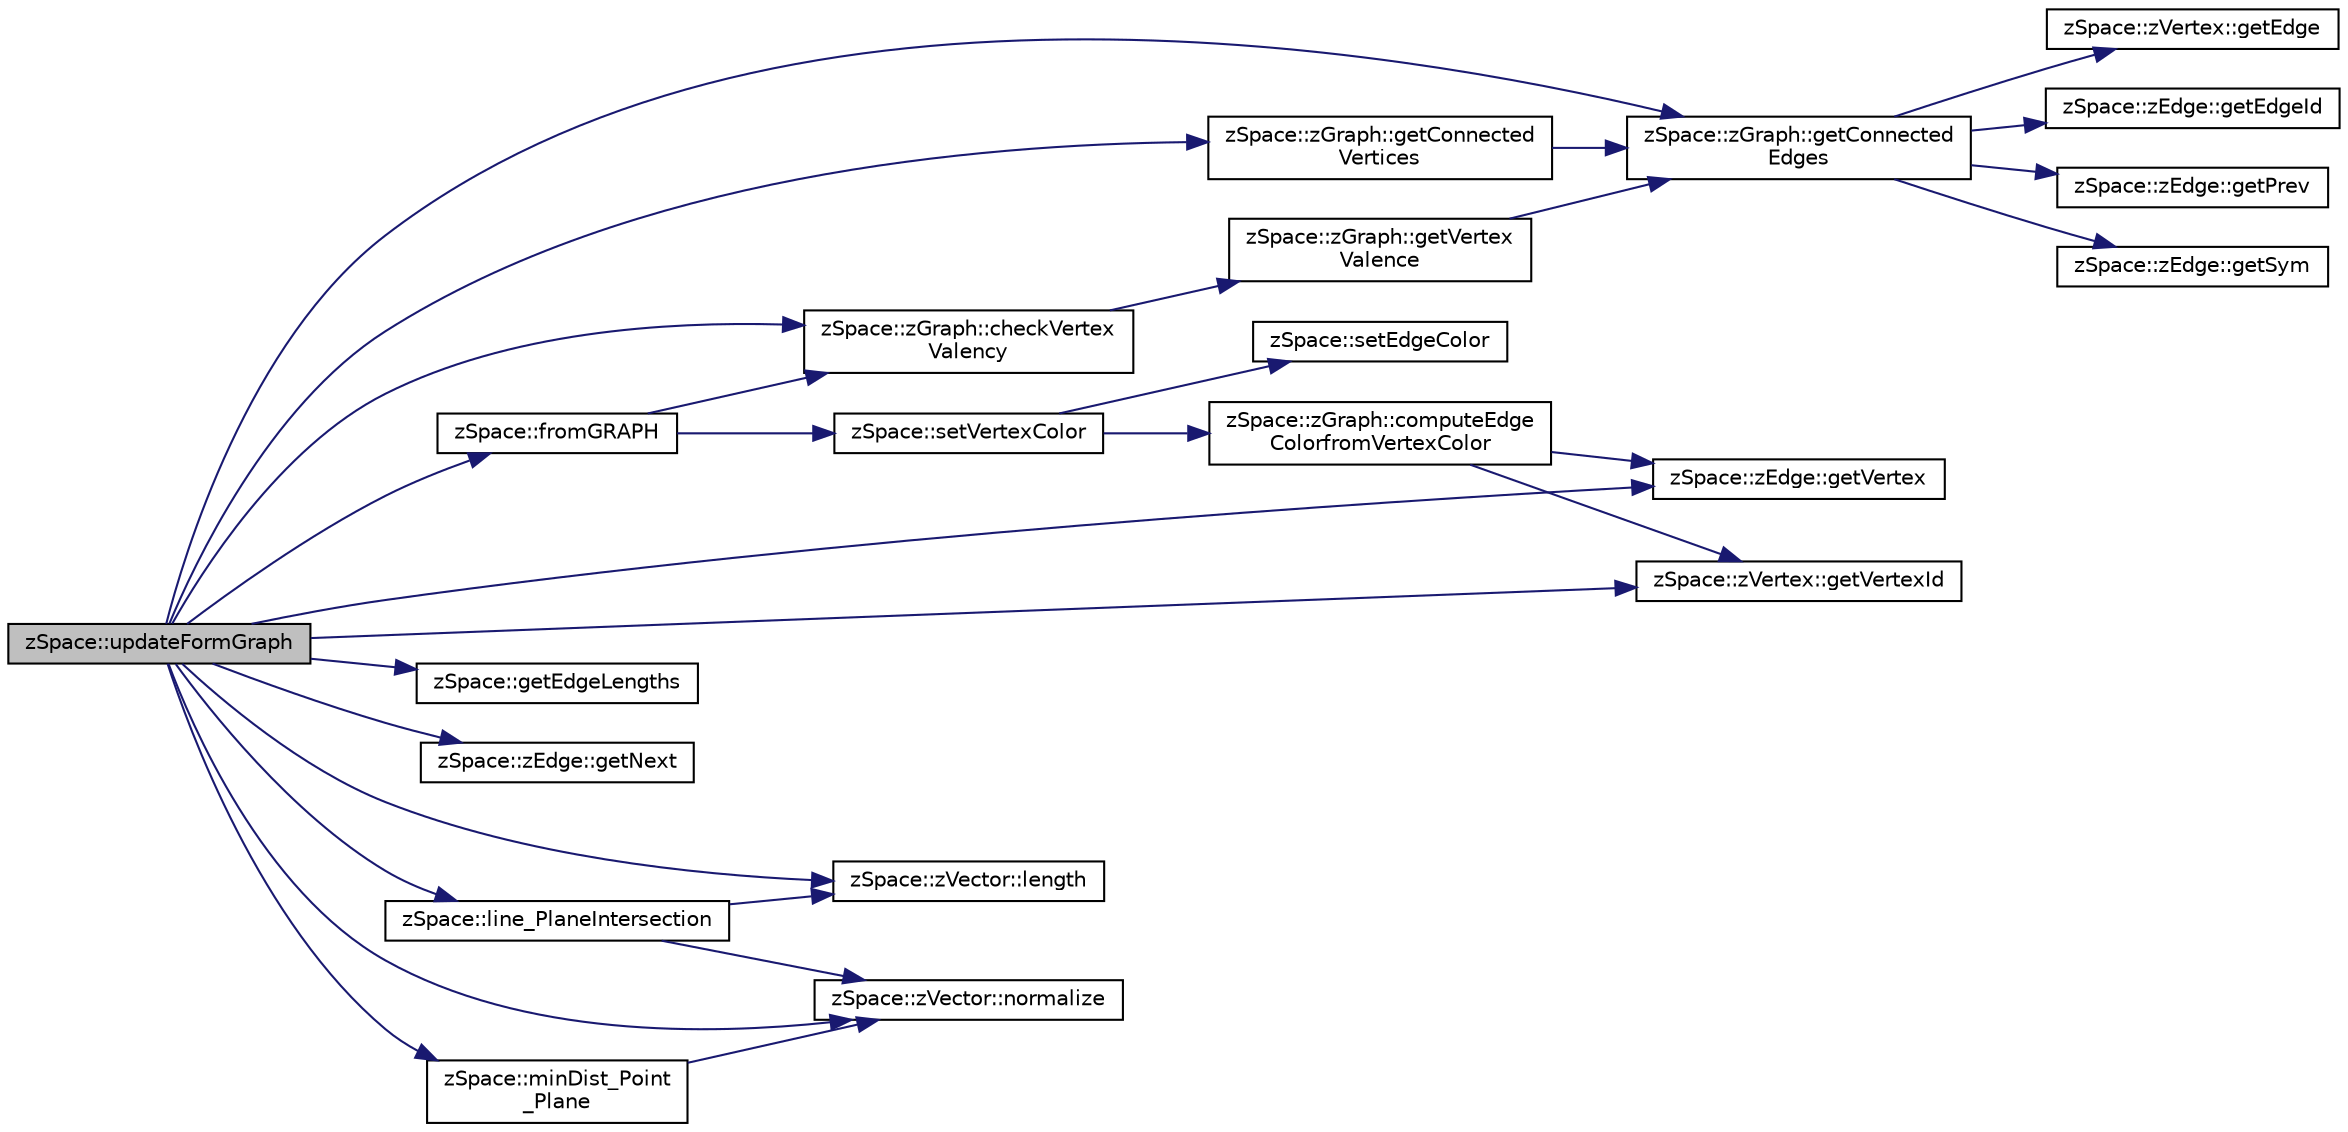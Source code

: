 digraph "zSpace::updateFormGraph"
{
 // LATEX_PDF_SIZE
  edge [fontname="Helvetica",fontsize="10",labelfontname="Helvetica",labelfontsize="10"];
  node [fontname="Helvetica",fontsize="10",shape=record];
  rankdir="LR";
  Node150 [label="zSpace::updateFormGraph",height=0.2,width=0.4,color="black", fillcolor="grey75", style="filled", fontcolor="black",tooltip="This method updates the form diagram."];
  Node150 -> Node151 [color="midnightblue",fontsize="10",style="solid",fontname="Helvetica"];
  Node151 [label="zSpace::fromGRAPH",height=0.2,width=0.4,color="black", fillcolor="white", style="filled",URL="$group__z_i_o___dynamics.html#ga96ee1fee284e64fb449cef68c4216aba",tooltip="This method creates a container of particles with the positions initiaised at the graph vertex positi..."];
  Node151 -> Node152 [color="midnightblue",fontsize="10",style="solid",fontname="Helvetica"];
  Node152 [label="zSpace::zGraph::checkVertex\lValency",height=0.2,width=0.4,color="black", fillcolor="white", style="filled",URL="$classz_space_1_1z_graph.html#a9e23625758374dac9bf02ac15961dfa2",tooltip="This method determines if input zVertex valency is equal to the input valence number."];
  Node152 -> Node153 [color="midnightblue",fontsize="10",style="solid",fontname="Helvetica"];
  Node153 [label="zSpace::zGraph::getVertex\lValence",height=0.2,width=0.4,color="black", fillcolor="white", style="filled",URL="$classz_space_1_1z_graph.html#aa5b1403b1a2992d1c8a39f76dea393e3",tooltip="This method calculate the valency of the input zVertex."];
  Node153 -> Node154 [color="midnightblue",fontsize="10",style="solid",fontname="Helvetica"];
  Node154 [label="zSpace::zGraph::getConnected\lEdges",height=0.2,width=0.4,color="black", fillcolor="white", style="filled",URL="$classz_space_1_1z_graph.html#ab623e9a3bfc70e1f140b911cb0645bd2",tooltip="This method gets the edges connected to input zVertex or zEdge."];
  Node154 -> Node155 [color="midnightblue",fontsize="10",style="solid",fontname="Helvetica"];
  Node155 [label="zSpace::zVertex::getEdge",height=0.2,width=0.4,color="black", fillcolor="white", style="filled",URL="$classz_space_1_1z_vertex.html#a7d187864963f642666b8c3bcfecee6e9",tooltip="This method returns the associated edge of current zVertex."];
  Node154 -> Node156 [color="midnightblue",fontsize="10",style="solid",fontname="Helvetica"];
  Node156 [label="zSpace::zEdge::getEdgeId",height=0.2,width=0.4,color="black", fillcolor="white", style="filled",URL="$classz_space_1_1z_edge.html#acd6947ccba055fa6c31d6d386fe68e12",tooltip="This method returns the edgeId of current zEdge."];
  Node154 -> Node157 [color="midnightblue",fontsize="10",style="solid",fontname="Helvetica"];
  Node157 [label="zSpace::zEdge::getPrev",height=0.2,width=0.4,color="black", fillcolor="white", style="filled",URL="$classz_space_1_1z_edge.html#a01d9d153f7c5ec381474e815384f7d30",tooltip="This method returns the previous edge of current zEdge."];
  Node154 -> Node158 [color="midnightblue",fontsize="10",style="solid",fontname="Helvetica"];
  Node158 [label="zSpace::zEdge::getSym",height=0.2,width=0.4,color="black", fillcolor="white", style="filled",URL="$classz_space_1_1z_edge.html#a461679ac74cc371ad32e94092848f536",tooltip="This method returns the symmetry edge of current zEdge."];
  Node151 -> Node159 [color="midnightblue",fontsize="10",style="solid",fontname="Helvetica"];
  Node159 [label="zSpace::setVertexColor",height=0.2,width=0.4,color="black", fillcolor="white", style="filled",URL="$group__z_graph_utilities.html#ga4f9c543da91c5080307477a7a400ee01",tooltip="This method sets vertex color of all the vertices to the input color."];
  Node159 -> Node160 [color="midnightblue",fontsize="10",style="solid",fontname="Helvetica"];
  Node160 [label="zSpace::setEdgeColor",height=0.2,width=0.4,color="black", fillcolor="white", style="filled",URL="$group__z_graph_mesh_utilities.html#gaee6bfa4f8bd3051509412532bbd343dc",tooltip="This method sets edge color of of the input zGraph/zMesh edge and its symmetry edge to the input colo..."];
  Node159 -> Node161 [color="midnightblue",fontsize="10",style="solid",fontname="Helvetica"];
  Node161 [label="zSpace::zGraph::computeEdge\lColorfromVertexColor",height=0.2,width=0.4,color="black", fillcolor="white", style="filled",URL="$classz_space_1_1z_graph.html#a9d24b6ca7f58c16f1284671797267f21",tooltip="This method computes the Edge colors based on the vertex colors."];
  Node161 -> Node162 [color="midnightblue",fontsize="10",style="solid",fontname="Helvetica"];
  Node162 [label="zSpace::zEdge::getVertex",height=0.2,width=0.4,color="black", fillcolor="white", style="filled",URL="$classz_space_1_1z_edge.html#a07c082aa54f78145fdcd5e5e4bb889f1",tooltip="This method returns the vertex pointed to by the current zEdge."];
  Node161 -> Node163 [color="midnightblue",fontsize="10",style="solid",fontname="Helvetica"];
  Node163 [label="zSpace::zVertex::getVertexId",height=0.2,width=0.4,color="black", fillcolor="white", style="filled",URL="$classz_space_1_1z_vertex.html#ae6637ab378719b6c68c8237777fd065e",tooltip="This method returns the vertexId of current zVertex."];
  Node150 -> Node164 [color="midnightblue",fontsize="10",style="solid",fontname="Helvetica"];
  Node164 [label="zSpace::getEdgeLengths",height=0.2,width=0.4,color="black", fillcolor="white", style="filled",URL="$group__z_graph_mesh_utilities.html#ga571a5210f8df39a7fc210adeab068777",tooltip="This method computes the lengths of the edges of a zGraph/zMesh."];
  Node150 -> Node154 [color="midnightblue",fontsize="10",style="solid",fontname="Helvetica"];
  Node150 -> Node162 [color="midnightblue",fontsize="10",style="solid",fontname="Helvetica"];
  Node150 -> Node163 [color="midnightblue",fontsize="10",style="solid",fontname="Helvetica"];
  Node150 -> Node152 [color="midnightblue",fontsize="10",style="solid",fontname="Helvetica"];
  Node150 -> Node165 [color="midnightblue",fontsize="10",style="solid",fontname="Helvetica"];
  Node165 [label="zSpace::zEdge::getNext",height=0.2,width=0.4,color="black", fillcolor="white", style="filled",URL="$classz_space_1_1z_edge.html#a3bce594c06fc4450ce8af3c0b98e2ae3",tooltip="This method returns the next edge of current zEdge."];
  Node150 -> Node166 [color="midnightblue",fontsize="10",style="solid",fontname="Helvetica"];
  Node166 [label="zSpace::zVector::length",height=0.2,width=0.4,color="black", fillcolor="white", style="filled",URL="$classz_space_1_1z_vector.html#aa3e1fd350f48b30428f95e716a4e3400",tooltip="This method returns the magnitude/length of the zVector."];
  Node150 -> Node167 [color="midnightblue",fontsize="10",style="solid",fontname="Helvetica"];
  Node167 [label="zSpace::zVector::normalize",height=0.2,width=0.4,color="black", fillcolor="white", style="filled",URL="$classz_space_1_1z_vector.html#a27d075d5055bb92ddfe63fae4010339b",tooltip="This method normalizes the vector to unit length."];
  Node150 -> Node168 [color="midnightblue",fontsize="10",style="solid",fontname="Helvetica"];
  Node168 [label="zSpace::minDist_Point\l_Plane",height=0.2,width=0.4,color="black", fillcolor="white", style="filled",URL="$group__z_vector_matrix_utilities.html#ga886bac496fea1d362bff79c577e6c593",tooltip="This method computes the minimum distance between a point and a plane."];
  Node168 -> Node167 [color="midnightblue",fontsize="10",style="solid",fontname="Helvetica"];
  Node150 -> Node169 [color="midnightblue",fontsize="10",style="solid",fontname="Helvetica"];
  Node169 [label="zSpace::zGraph::getConnected\lVertices",height=0.2,width=0.4,color="black", fillcolor="white", style="filled",URL="$classz_space_1_1z_graph.html#a75a017ecad7ec54a9fdc207b163a0972",tooltip="This method gets the vertices connected to input zVertex."];
  Node169 -> Node154 [color="midnightblue",fontsize="10",style="solid",fontname="Helvetica"];
  Node150 -> Node170 [color="midnightblue",fontsize="10",style="solid",fontname="Helvetica"];
  Node170 [label="zSpace::line_PlaneIntersection",height=0.2,width=0.4,color="black", fillcolor="white", style="filled",URL="$group__z_vector_matrix_utilities.html#ga398dc6bba5cc5ca9eed7a45255548bf8",tooltip="This method returns the intersection of two lines which is point."];
  Node170 -> Node166 [color="midnightblue",fontsize="10",style="solid",fontname="Helvetica"];
  Node170 -> Node167 [color="midnightblue",fontsize="10",style="solid",fontname="Helvetica"];
}

